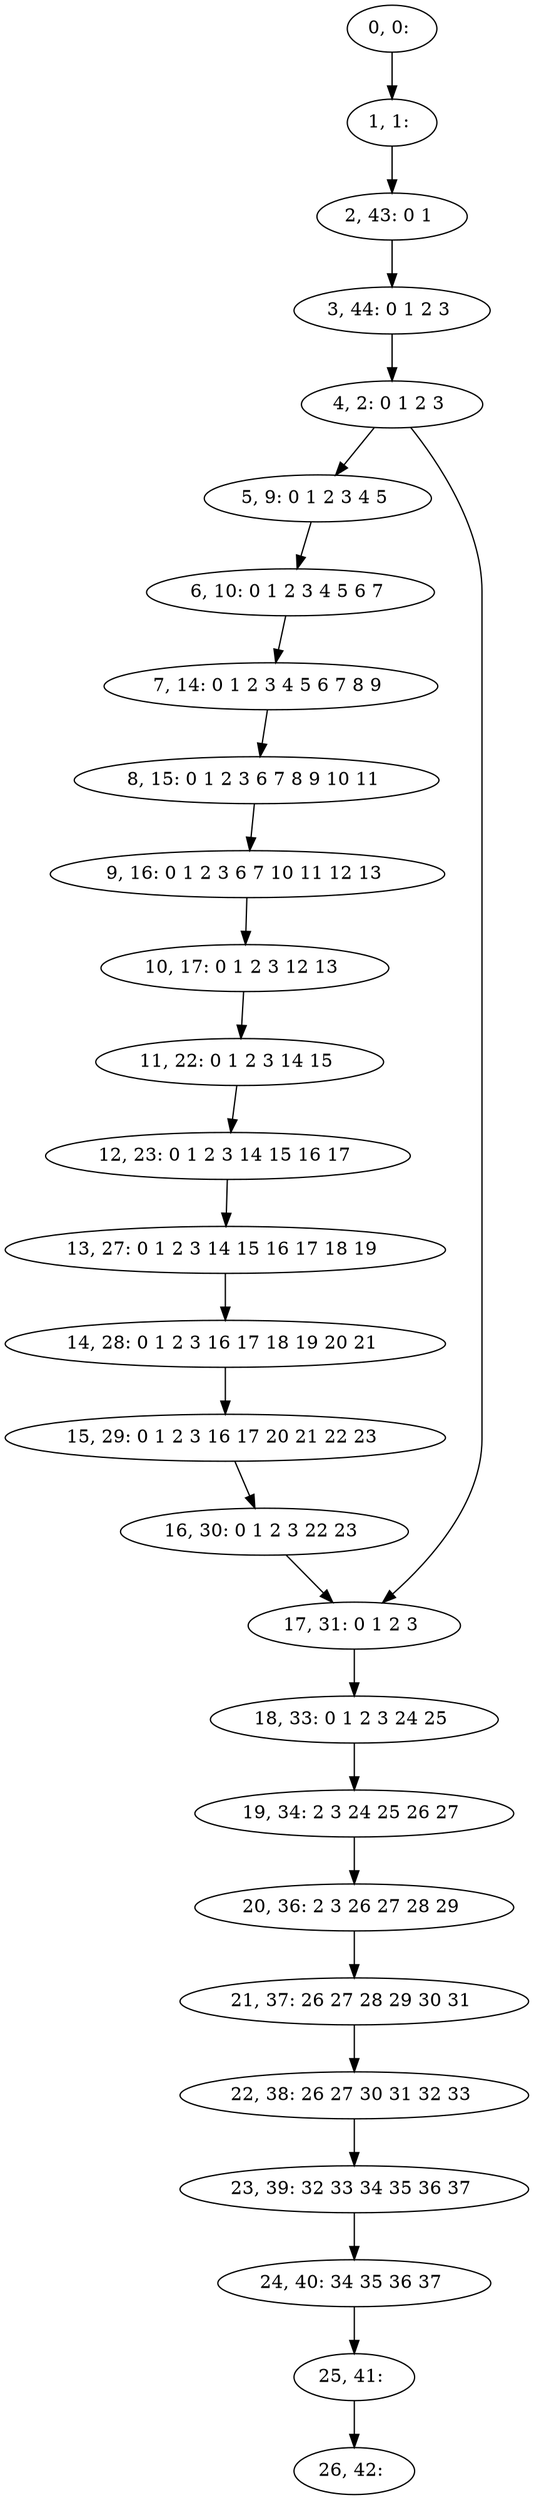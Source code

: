 digraph G {
0[label="0, 0: "];
1[label="1, 1: "];
2[label="2, 43: 0 1 "];
3[label="3, 44: 0 1 2 3 "];
4[label="4, 2: 0 1 2 3 "];
5[label="5, 9: 0 1 2 3 4 5 "];
6[label="6, 10: 0 1 2 3 4 5 6 7 "];
7[label="7, 14: 0 1 2 3 4 5 6 7 8 9 "];
8[label="8, 15: 0 1 2 3 6 7 8 9 10 11 "];
9[label="9, 16: 0 1 2 3 6 7 10 11 12 13 "];
10[label="10, 17: 0 1 2 3 12 13 "];
11[label="11, 22: 0 1 2 3 14 15 "];
12[label="12, 23: 0 1 2 3 14 15 16 17 "];
13[label="13, 27: 0 1 2 3 14 15 16 17 18 19 "];
14[label="14, 28: 0 1 2 3 16 17 18 19 20 21 "];
15[label="15, 29: 0 1 2 3 16 17 20 21 22 23 "];
16[label="16, 30: 0 1 2 3 22 23 "];
17[label="17, 31: 0 1 2 3 "];
18[label="18, 33: 0 1 2 3 24 25 "];
19[label="19, 34: 2 3 24 25 26 27 "];
20[label="20, 36: 2 3 26 27 28 29 "];
21[label="21, 37: 26 27 28 29 30 31 "];
22[label="22, 38: 26 27 30 31 32 33 "];
23[label="23, 39: 32 33 34 35 36 37 "];
24[label="24, 40: 34 35 36 37 "];
25[label="25, 41: "];
26[label="26, 42: "];
0->1 ;
1->2 ;
2->3 ;
3->4 ;
4->5 ;
4->17 ;
5->6 ;
6->7 ;
7->8 ;
8->9 ;
9->10 ;
10->11 ;
11->12 ;
12->13 ;
13->14 ;
14->15 ;
15->16 ;
16->17 ;
17->18 ;
18->19 ;
19->20 ;
20->21 ;
21->22 ;
22->23 ;
23->24 ;
24->25 ;
25->26 ;
}
